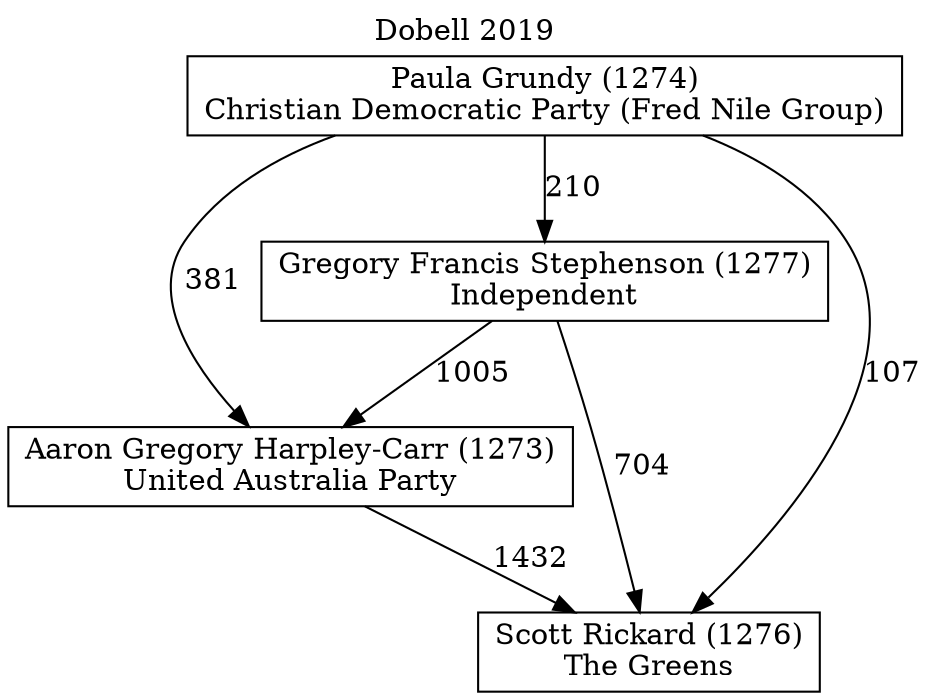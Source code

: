 // House preference flow
digraph "Scott Rickard (1276)_Dobell_2019" {
	graph [label="Dobell 2019" labelloc=t mclimit=10]
	node [shape=box]
	"Aaron Gregory Harpley-Carr (1273)" [label="Aaron Gregory Harpley-Carr (1273)
United Australia Party"]
	"Gregory Francis Stephenson (1277)" [label="Gregory Francis Stephenson (1277)
Independent"]
	"Paula Grundy (1274)" [label="Paula Grundy (1274)
Christian Democratic Party (Fred Nile Group)"]
	"Scott Rickard (1276)" [label="Scott Rickard (1276)
The Greens"]
	"Aaron Gregory Harpley-Carr (1273)" -> "Scott Rickard (1276)" [label=1432]
	"Gregory Francis Stephenson (1277)" -> "Aaron Gregory Harpley-Carr (1273)" [label=1005]
	"Gregory Francis Stephenson (1277)" -> "Scott Rickard (1276)" [label=704]
	"Paula Grundy (1274)" -> "Aaron Gregory Harpley-Carr (1273)" [label=381]
	"Paula Grundy (1274)" -> "Gregory Francis Stephenson (1277)" [label=210]
	"Paula Grundy (1274)" -> "Scott Rickard (1276)" [label=107]
}
